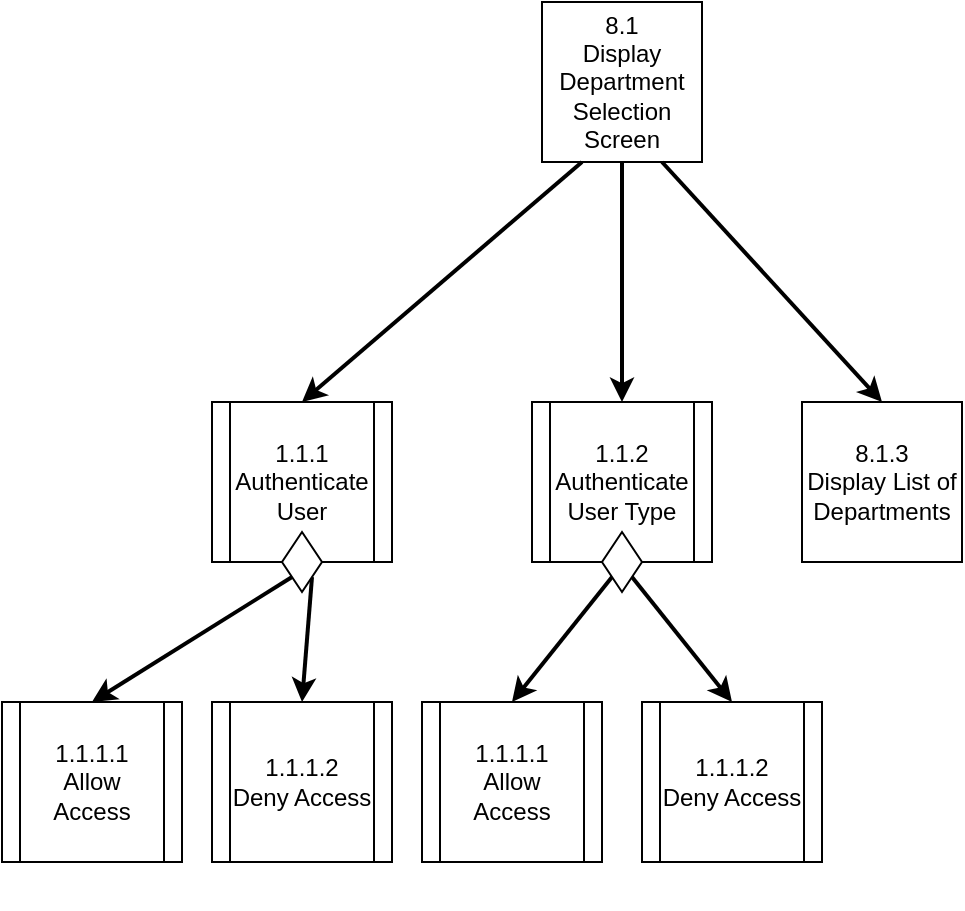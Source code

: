 <mxfile version="12.6.8" type="github" pages="3">
  <diagram id="kWIRDpr4MuSIUFzdemin" name="8.1: Display Dept Selection Screen">
    <mxGraphModel dx="1038" dy="580" grid="1" gridSize="10" guides="1" tooltips="1" connect="1" arrows="1" fold="1" page="1" pageScale="1" pageWidth="850" pageHeight="1100" math="0" shadow="0">
      <root>
        <mxCell id="0"/>
        <mxCell id="1" parent="0"/>
        <mxCell id="BT1aQ9urPEgXNWsOUUMs-1" value="8.1&lt;br&gt;Display Department Selection Screen" style="whiteSpace=wrap;html=1;aspect=fixed;" vertex="1" parent="1">
          <mxGeometry x="350" y="50" width="80" height="80" as="geometry"/>
        </mxCell>
        <mxCell id="BT1aQ9urPEgXNWsOUUMs-2" value="" style="endArrow=classic;html=1;" edge="1" parent="1">
          <mxGeometry width="50" height="50" relative="1" as="geometry">
            <mxPoint x="180" y="490" as="sourcePoint"/>
            <mxPoint x="180" y="490" as="targetPoint"/>
          </mxGeometry>
        </mxCell>
        <mxCell id="BT1aQ9urPEgXNWsOUUMs-3" value="8.1.3&lt;br&gt;Display List of Departments" style="whiteSpace=wrap;html=1;aspect=fixed;" vertex="1" parent="1">
          <mxGeometry x="480" y="250" width="80" height="80" as="geometry"/>
        </mxCell>
        <mxCell id="BT1aQ9urPEgXNWsOUUMs-4" value="" style="endArrow=classic;html=1;exitX=0;exitY=1;exitDx=0;exitDy=0;entryX=0.5;entryY=0;entryDx=0;entryDy=0;strokeWidth=2;" edge="1" parent="1" source="BT1aQ9urPEgXNWsOUUMs-11" target="BT1aQ9urPEgXNWsOUUMs-10">
          <mxGeometry width="50" height="50" relative="1" as="geometry">
            <mxPoint x="260" y="390" as="sourcePoint"/>
            <mxPoint x="190" y="450" as="targetPoint"/>
          </mxGeometry>
        </mxCell>
        <mxCell id="BT1aQ9urPEgXNWsOUUMs-5" value="" style="endArrow=classic;html=1;exitX=0.75;exitY=1;exitDx=0;exitDy=0;strokeWidth=2;entryX=0.5;entryY=0;entryDx=0;entryDy=0;" edge="1" parent="1" source="BT1aQ9urPEgXNWsOUUMs-1" target="BT1aQ9urPEgXNWsOUUMs-3">
          <mxGeometry width="50" height="50" relative="1" as="geometry">
            <mxPoint x="490" y="220" as="sourcePoint"/>
            <mxPoint x="515" y="250" as="targetPoint"/>
          </mxGeometry>
        </mxCell>
        <mxCell id="BT1aQ9urPEgXNWsOUUMs-6" value="" style="endArrow=classic;html=1;exitX=0.25;exitY=1;exitDx=0;exitDy=0;entryX=0.5;entryY=0;entryDx=0;entryDy=0;strokeWidth=2;" edge="1" parent="1" source="BT1aQ9urPEgXNWsOUUMs-1" target="BT1aQ9urPEgXNWsOUUMs-8">
          <mxGeometry width="50" height="50" relative="1" as="geometry">
            <mxPoint x="240" y="170" as="sourcePoint"/>
            <mxPoint x="90" y="250" as="targetPoint"/>
          </mxGeometry>
        </mxCell>
        <mxCell id="BT1aQ9urPEgXNWsOUUMs-7" value="" style="endArrow=classic;html=1;strokeWidth=2;entryX=0.5;entryY=0;entryDx=0;entryDy=0;exitX=1;exitY=1;exitDx=0;exitDy=0;" edge="1" parent="1" source="BT1aQ9urPEgXNWsOUUMs-11" target="BT1aQ9urPEgXNWsOUUMs-9">
          <mxGeometry width="50" height="50" relative="1" as="geometry">
            <mxPoint x="180" y="360" as="sourcePoint"/>
            <mxPoint x="80" y="450" as="targetPoint"/>
          </mxGeometry>
        </mxCell>
        <mxCell id="BT1aQ9urPEgXNWsOUUMs-8" value="&lt;span style=&quot;white-space: normal&quot;&gt;1.1.1&lt;br&gt;&lt;/span&gt;Authenticate User" style="shape=process;whiteSpace=wrap;html=1;backgroundOutline=1;" vertex="1" parent="1">
          <mxGeometry x="185" y="250" width="90" height="80" as="geometry"/>
        </mxCell>
        <mxCell id="BT1aQ9urPEgXNWsOUUMs-9" value="1.1.1.2&lt;br&gt;Deny Access" style="shape=process;whiteSpace=wrap;html=1;backgroundOutline=1;" vertex="1" parent="1">
          <mxGeometry x="185" y="400" width="90" height="80" as="geometry"/>
        </mxCell>
        <mxCell id="BT1aQ9urPEgXNWsOUUMs-10" value="1.1.1.1&lt;br&gt;Allow Access" style="shape=process;whiteSpace=wrap;html=1;backgroundOutline=1;" vertex="1" parent="1">
          <mxGeometry x="80" y="400" width="90" height="80" as="geometry"/>
        </mxCell>
        <mxCell id="BT1aQ9urPEgXNWsOUUMs-11" value="" style="rhombus;whiteSpace=wrap;html=1;fillColor=#FFFFFF;" vertex="1" parent="1">
          <mxGeometry x="220" y="315" width="20" height="30" as="geometry"/>
        </mxCell>
        <mxCell id="BT1aQ9urPEgXNWsOUUMs-12" value="" style="endArrow=classic;html=1;" edge="1" parent="1">
          <mxGeometry width="50" height="50" relative="1" as="geometry">
            <mxPoint x="400" y="495" as="sourcePoint"/>
            <mxPoint x="400" y="495" as="targetPoint"/>
          </mxGeometry>
        </mxCell>
        <mxCell id="BT1aQ9urPEgXNWsOUUMs-13" value="" style="endArrow=classic;html=1;exitX=0;exitY=1;exitDx=0;exitDy=0;strokeWidth=2;entryX=0.5;entryY=0;entryDx=0;entryDy=0;" edge="1" parent="1" source="BT1aQ9urPEgXNWsOUUMs-16" target="BT1aQ9urPEgXNWsOUUMs-18">
          <mxGeometry width="50" height="50" relative="1" as="geometry">
            <mxPoint x="475" y="390" as="sourcePoint"/>
            <mxPoint x="310" y="420" as="targetPoint"/>
          </mxGeometry>
        </mxCell>
        <mxCell id="BT1aQ9urPEgXNWsOUUMs-14" value="" style="endArrow=classic;html=1;strokeWidth=2;exitX=1;exitY=1;exitDx=0;exitDy=0;entryX=0.5;entryY=0;entryDx=0;entryDy=0;" edge="1" parent="1" source="BT1aQ9urPEgXNWsOUUMs-16" target="BT1aQ9urPEgXNWsOUUMs-19">
          <mxGeometry width="50" height="50" relative="1" as="geometry">
            <mxPoint x="395" y="360" as="sourcePoint"/>
            <mxPoint x="430" y="410" as="targetPoint"/>
          </mxGeometry>
        </mxCell>
        <mxCell id="BT1aQ9urPEgXNWsOUUMs-15" value="&lt;span style=&quot;white-space: normal&quot;&gt;1.1.2&lt;br&gt;&lt;/span&gt;Authenticate User Type" style="shape=process;whiteSpace=wrap;html=1;backgroundOutline=1;" vertex="1" parent="1">
          <mxGeometry x="345" y="250" width="90" height="80" as="geometry"/>
        </mxCell>
        <mxCell id="BT1aQ9urPEgXNWsOUUMs-16" value="" style="rhombus;whiteSpace=wrap;html=1;fillColor=#FFFFFF;" vertex="1" parent="1">
          <mxGeometry x="380" y="315" width="20" height="30" as="geometry"/>
        </mxCell>
        <mxCell id="BT1aQ9urPEgXNWsOUUMs-17" value="" style="endArrow=classic;html=1;exitX=0.5;exitY=1;exitDx=0;exitDy=0;entryX=0.5;entryY=0;entryDx=0;entryDy=0;strokeWidth=2;" edge="1" parent="1" source="BT1aQ9urPEgXNWsOUUMs-1" target="BT1aQ9urPEgXNWsOUUMs-15">
          <mxGeometry width="50" height="50" relative="1" as="geometry">
            <mxPoint x="397.5" y="150" as="sourcePoint"/>
            <mxPoint x="192.5" y="270" as="targetPoint"/>
          </mxGeometry>
        </mxCell>
        <mxCell id="BT1aQ9urPEgXNWsOUUMs-18" value="1.1.1.1&lt;br&gt;Allow Access" style="shape=process;whiteSpace=wrap;html=1;backgroundOutline=1;" vertex="1" parent="1">
          <mxGeometry x="290" y="400" width="90" height="80" as="geometry"/>
        </mxCell>
        <mxCell id="BT1aQ9urPEgXNWsOUUMs-19" value="1.1.1.2&lt;br&gt;Deny Access" style="shape=process;whiteSpace=wrap;html=1;backgroundOutline=1;" vertex="1" parent="1">
          <mxGeometry x="400" y="400" width="90" height="80" as="geometry"/>
        </mxCell>
      </root>
    </mxGraphModel>
  </diagram>
  <diagram id="noVSwrxsb5jb9V1s53vI" name="8.2: Retrieve Dept Information">
    <mxGraphModel dx="1038" dy="580" grid="1" gridSize="10" guides="1" tooltips="1" connect="1" arrows="1" fold="1" page="1" pageScale="1" pageWidth="850" pageHeight="1100" math="0" shadow="0">
      <root>
        <mxCell id="vygolRGxCm583H4xdt0z-0"/>
        <mxCell id="vygolRGxCm583H4xdt0z-1" parent="vygolRGxCm583H4xdt0z-0"/>
        <mxCell id="1jjHSBB2l790MNxz8eVH-0" value="8.2&lt;br&gt;Retrieve Department Information" style="whiteSpace=wrap;html=1;aspect=fixed;" vertex="1" parent="vygolRGxCm583H4xdt0z-1">
          <mxGeometry x="355" y="50" width="80" height="80" as="geometry"/>
        </mxCell>
        <mxCell id="1jjHSBB2l790MNxz8eVH-1" value="8.2.2&lt;br&gt;Display Information of Department Home to be Edited" style="whiteSpace=wrap;html=1;aspect=fixed;" vertex="1" parent="vygolRGxCm583H4xdt0z-1">
          <mxGeometry x="410" y="250" width="90" height="90" as="geometry"/>
        </mxCell>
        <mxCell id="1jjHSBB2l790MNxz8eVH-2" value="" style="endArrow=classic;html=1;exitX=0.75;exitY=1;exitDx=0;exitDy=0;strokeWidth=2;entryX=0.5;entryY=0;entryDx=0;entryDy=0;" edge="1" parent="vygolRGxCm583H4xdt0z-1" source="1jjHSBB2l790MNxz8eVH-0" target="1jjHSBB2l790MNxz8eVH-1">
          <mxGeometry width="50" height="50" relative="1" as="geometry">
            <mxPoint x="490" y="220" as="sourcePoint"/>
            <mxPoint x="515" y="250" as="targetPoint"/>
          </mxGeometry>
        </mxCell>
        <mxCell id="1jjHSBB2l790MNxz8eVH-3" value="" style="endArrow=classic;html=1;exitX=0.25;exitY=1;exitDx=0;exitDy=0;entryX=0.5;entryY=0;entryDx=0;entryDy=0;strokeWidth=2;" edge="1" parent="vygolRGxCm583H4xdt0z-1" source="1jjHSBB2l790MNxz8eVH-0" target="1jjHSBB2l790MNxz8eVH-5">
          <mxGeometry width="50" height="50" relative="1" as="geometry">
            <mxPoint x="397.5" y="150" as="sourcePoint"/>
            <mxPoint x="390" y="250" as="targetPoint"/>
          </mxGeometry>
        </mxCell>
        <mxCell id="1jjHSBB2l790MNxz8eVH-4" value="" style="endArrow=classic;html=1;strokeWidth=2;entryX=0.5;entryY=0;entryDx=0;entryDy=0;exitX=0.5;exitY=1;exitDx=0;exitDy=0;" edge="1" parent="vygolRGxCm583H4xdt0z-1" source="1jjHSBB2l790MNxz8eVH-5" target="1jjHSBB2l790MNxz8eVH-6">
          <mxGeometry width="50" height="50" relative="1" as="geometry">
            <mxPoint x="360" y="330" as="sourcePoint"/>
            <mxPoint x="325" y="400" as="targetPoint"/>
          </mxGeometry>
        </mxCell>
        <mxCell id="1jjHSBB2l790MNxz8eVH-5" value="1.1.4&lt;br&gt;Get Required Information from Database" style="shape=process;whiteSpace=wrap;html=1;backgroundOutline=1;" vertex="1" parent="vygolRGxCm583H4xdt0z-1">
          <mxGeometry x="290" y="250" width="90" height="90" as="geometry"/>
        </mxCell>
        <mxCell id="1jjHSBB2l790MNxz8eVH-6" value="8.2.1.1&lt;br&gt;Retrieve Record of Selected Department" style="whiteSpace=wrap;html=1;aspect=fixed;" vertex="1" parent="vygolRGxCm583H4xdt0z-1">
          <mxGeometry x="295" y="390" width="80" height="80" as="geometry"/>
        </mxCell>
      </root>
    </mxGraphModel>
  </diagram>
  <diagram id="cvIHoRvNpLErwvL52O3p" name="8.3: Update Dept Record">
    <mxGraphModel dx="1038" dy="580" grid="1" gridSize="10" guides="1" tooltips="1" connect="1" arrows="1" fold="1" page="1" pageScale="1" pageWidth="850" pageHeight="1100" math="0" shadow="0">
      <root>
        <mxCell id="zPqOkiM8VrnQa2lOEWsN-0"/>
        <mxCell id="zPqOkiM8VrnQa2lOEWsN-1" parent="zPqOkiM8VrnQa2lOEWsN-0"/>
        <mxCell id="HdBRC72AOEr44ZeiQhKt-0" value="8.3&lt;br&gt;Update Department Record" style="whiteSpace=wrap;html=1;aspect=fixed;" vertex="1" parent="zPqOkiM8VrnQa2lOEWsN-1">
          <mxGeometry x="420" y="70" width="80" height="80" as="geometry"/>
        </mxCell>
        <mxCell id="HdBRC72AOEr44ZeiQhKt-1" value="" style="endArrow=classic;html=1;exitX=0.25;exitY=1;exitDx=0;exitDy=0;entryX=0.5;entryY=0;entryDx=0;entryDy=0;strokeWidth=2;" edge="1" parent="zPqOkiM8VrnQa2lOEWsN-1" source="HdBRC72AOEr44ZeiQhKt-0" target="HdBRC72AOEr44ZeiQhKt-2">
          <mxGeometry width="50" height="50" relative="1" as="geometry">
            <mxPoint x="310" y="190" as="sourcePoint"/>
            <mxPoint x="160" y="270" as="targetPoint"/>
          </mxGeometry>
        </mxCell>
        <mxCell id="HdBRC72AOEr44ZeiQhKt-2" value="&lt;span style=&quot;white-space: normal&quot;&gt;1.2.1&lt;br&gt;&lt;/span&gt;Retrieve Submitted Form Data" style="shape=process;whiteSpace=wrap;html=1;backgroundOutline=1;" vertex="1" parent="zPqOkiM8VrnQa2lOEWsN-1">
          <mxGeometry x="290" y="270" width="90" height="80" as="geometry"/>
        </mxCell>
        <mxCell id="HdBRC72AOEr44ZeiQhKt-3" value="&lt;span style=&quot;white-space: normal&quot;&gt;1.2.2&lt;br&gt;&lt;/span&gt;Verify Submitted Form Data" style="shape=process;whiteSpace=wrap;html=1;backgroundOutline=1;" vertex="1" parent="zPqOkiM8VrnQa2lOEWsN-1">
          <mxGeometry x="415" y="270" width="90" height="80" as="geometry"/>
        </mxCell>
        <mxCell id="HdBRC72AOEr44ZeiQhKt-4" value="" style="endArrow=classic;html=1;exitX=0.5;exitY=1;exitDx=0;exitDy=0;entryX=0.5;entryY=0;entryDx=0;entryDy=0;strokeWidth=2;" edge="1" parent="zPqOkiM8VrnQa2lOEWsN-1" source="HdBRC72AOEr44ZeiQhKt-0" target="HdBRC72AOEr44ZeiQhKt-3">
          <mxGeometry width="50" height="50" relative="1" as="geometry">
            <mxPoint x="467.5" y="170" as="sourcePoint"/>
            <mxPoint x="262.5" y="290" as="targetPoint"/>
          </mxGeometry>
        </mxCell>
        <mxCell id="HdBRC72AOEr44ZeiQhKt-5" value="" style="endArrow=classic;html=1;strokeWidth=2;entryX=0.5;entryY=0;entryDx=0;entryDy=0;exitX=0.75;exitY=1;exitDx=0;exitDy=0;" edge="1" parent="zPqOkiM8VrnQa2lOEWsN-1" source="HdBRC72AOEr44ZeiQhKt-0" target="HdBRC72AOEr44ZeiQhKt-6">
          <mxGeometry width="50" height="50" relative="1" as="geometry">
            <mxPoint x="480" y="130" as="sourcePoint"/>
            <mxPoint x="560" y="270" as="targetPoint"/>
          </mxGeometry>
        </mxCell>
        <mxCell id="HdBRC72AOEr44ZeiQhKt-6" value="8.3.3&lt;br&gt;Update Department Record with Submitted Form Data" style="whiteSpace=wrap;html=1;aspect=fixed;" vertex="1" parent="zPqOkiM8VrnQa2lOEWsN-1">
          <mxGeometry x="540" y="270" width="90" height="90" as="geometry"/>
        </mxCell>
        <mxCell id="HdBRC72AOEr44ZeiQhKt-7" value="" style="endArrow=classic;html=1;curved=1;" edge="1" parent="zPqOkiM8VrnQa2lOEWsN-1">
          <mxGeometry width="50" height="50" relative="1" as="geometry">
            <mxPoint x="455" y="150.0" as="sourcePoint"/>
            <mxPoint x="430" y="150" as="targetPoint"/>
            <Array as="points">
              <mxPoint x="490" y="160"/>
              <mxPoint x="470" y="180"/>
              <mxPoint x="410" y="180"/>
              <mxPoint x="400" y="160"/>
            </Array>
          </mxGeometry>
        </mxCell>
      </root>
    </mxGraphModel>
  </diagram>
</mxfile>

